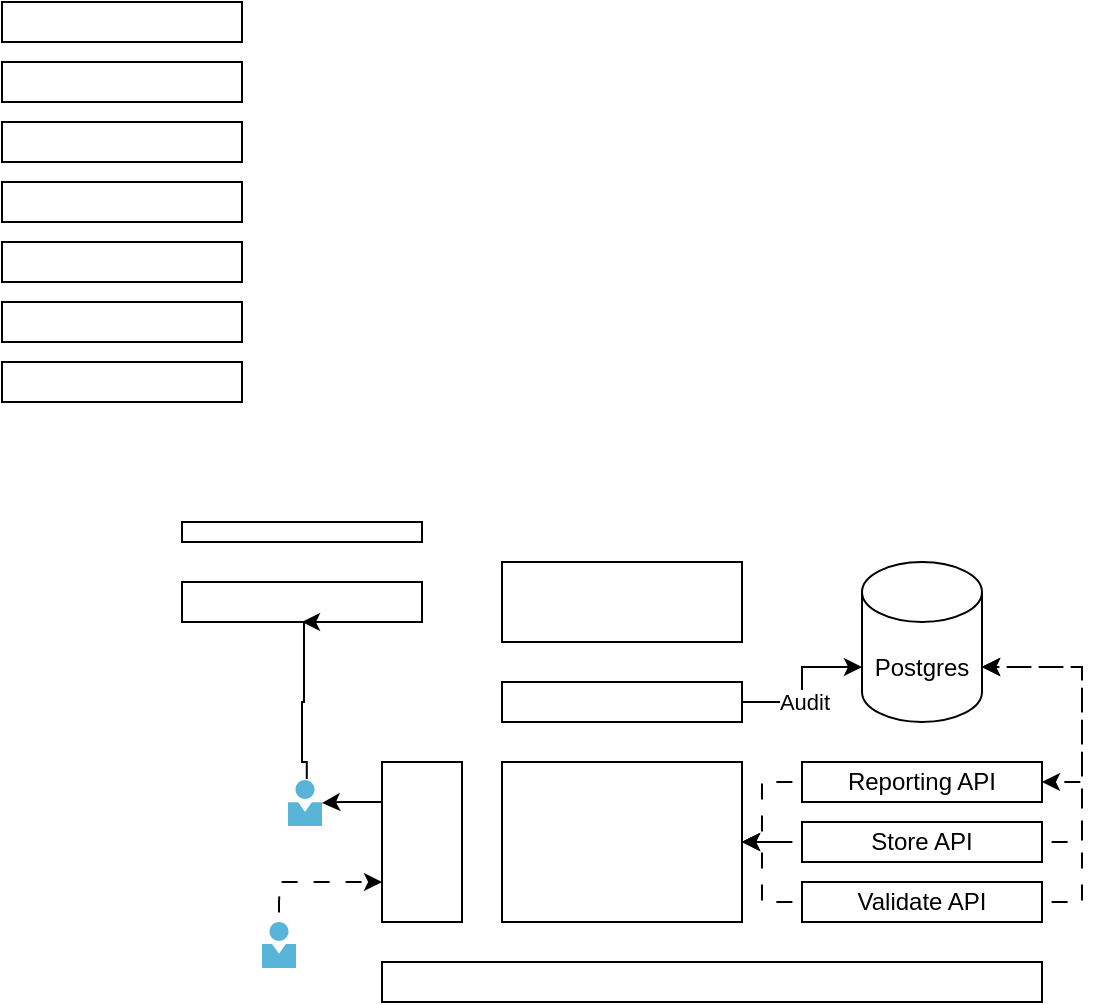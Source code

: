 <mxfile version="26.2.14">
  <diagram name="Page-1" id="jxMB_8JDx-QaIYdoYpCV">
    <mxGraphModel dx="810" dy="430" grid="1" gridSize="10" guides="1" tooltips="1" connect="1" arrows="1" fold="1" page="1" pageScale="1" pageWidth="850" pageHeight="1100" math="0" shadow="0">
      <root>
        <mxCell id="0" />
        <mxCell id="1" parent="0" />
        <mxCell id="yAZzmOoUf0Eia2lXk-8_-1" value="" style="rounded=0;whiteSpace=wrap;html=1;" vertex="1" parent="1">
          <mxGeometry x="310" y="470" width="120" height="80" as="geometry" />
        </mxCell>
        <mxCell id="yAZzmOoUf0Eia2lXk-8_-27" value="" style="edgeStyle=orthogonalEdgeStyle;rounded=0;orthogonalLoop=1;jettySize=auto;html=1;exitX=0;exitY=0.25;exitDx=0;exitDy=0;" edge="1" parent="1" source="yAZzmOoUf0Eia2lXk-8_-2" target="yAZzmOoUf0Eia2lXk-8_-20">
          <mxGeometry relative="1" as="geometry" />
        </mxCell>
        <mxCell id="yAZzmOoUf0Eia2lXk-8_-2" value="" style="rounded=0;whiteSpace=wrap;html=1;" vertex="1" parent="1">
          <mxGeometry x="250" y="470" width="40" height="80" as="geometry" />
        </mxCell>
        <mxCell id="yAZzmOoUf0Eia2lXk-8_-3" value="" style="rounded=0;whiteSpace=wrap;html=1;" vertex="1" parent="1">
          <mxGeometry x="250" y="570" width="330" height="20" as="geometry" />
        </mxCell>
        <mxCell id="yAZzmOoUf0Eia2lXk-8_-35" style="edgeStyle=orthogonalEdgeStyle;rounded=0;orthogonalLoop=1;jettySize=auto;html=1;exitX=0;exitY=0.5;exitDx=0;exitDy=0;flowAnimation=1;" edge="1" parent="1" source="yAZzmOoUf0Eia2lXk-8_-4" target="yAZzmOoUf0Eia2lXk-8_-1">
          <mxGeometry relative="1" as="geometry" />
        </mxCell>
        <mxCell id="yAZzmOoUf0Eia2lXk-8_-4" value="Validate API" style="rounded=0;whiteSpace=wrap;html=1;" vertex="1" parent="1">
          <mxGeometry x="460" y="530" width="120" height="20" as="geometry" />
        </mxCell>
        <mxCell id="yAZzmOoUf0Eia2lXk-8_-37" value="" style="edgeStyle=orthogonalEdgeStyle;rounded=0;orthogonalLoop=1;jettySize=auto;html=1;entryX=1;entryY=0.5;entryDx=0;entryDy=0;flowAnimation=1;" edge="1" parent="1" source="yAZzmOoUf0Eia2lXk-8_-5" target="yAZzmOoUf0Eia2lXk-8_-1">
          <mxGeometry relative="1" as="geometry" />
        </mxCell>
        <mxCell id="yAZzmOoUf0Eia2lXk-8_-5" value="Reporting API" style="rounded=0;whiteSpace=wrap;html=1;" vertex="1" parent="1">
          <mxGeometry x="460" y="470" width="120" height="20" as="geometry" />
        </mxCell>
        <mxCell id="yAZzmOoUf0Eia2lXk-8_-36" value="" style="edgeStyle=orthogonalEdgeStyle;rounded=0;orthogonalLoop=1;jettySize=auto;html=1;flowAnimation=1;" edge="1" parent="1" source="yAZzmOoUf0Eia2lXk-8_-6" target="yAZzmOoUf0Eia2lXk-8_-1">
          <mxGeometry relative="1" as="geometry" />
        </mxCell>
        <mxCell id="yAZzmOoUf0Eia2lXk-8_-6" value="Store API" style="rounded=0;whiteSpace=wrap;html=1;" vertex="1" parent="1">
          <mxGeometry x="460" y="500" width="120" height="20" as="geometry" />
        </mxCell>
        <mxCell id="yAZzmOoUf0Eia2lXk-8_-7" value="" style="rounded=0;whiteSpace=wrap;html=1;" vertex="1" parent="1">
          <mxGeometry x="310" y="430" width="120" height="20" as="geometry" />
        </mxCell>
        <mxCell id="yAZzmOoUf0Eia2lXk-8_-8" value="" style="rounded=0;whiteSpace=wrap;html=1;" vertex="1" parent="1">
          <mxGeometry x="310" y="370" width="120" height="40" as="geometry" />
        </mxCell>
        <mxCell id="yAZzmOoUf0Eia2lXk-8_-9" value="" style="rounded=0;whiteSpace=wrap;html=1;" vertex="1" parent="1">
          <mxGeometry x="150" y="380" width="120" height="20" as="geometry" />
        </mxCell>
        <mxCell id="yAZzmOoUf0Eia2lXk-8_-10" value="" style="rounded=0;whiteSpace=wrap;html=1;" vertex="1" parent="1">
          <mxGeometry x="150" y="350" width="120" height="10" as="geometry" />
        </mxCell>
        <mxCell id="yAZzmOoUf0Eia2lXk-8_-13" value="" style="rounded=0;whiteSpace=wrap;html=1;" vertex="1" parent="1">
          <mxGeometry x="60" y="90" width="120" height="20" as="geometry" />
        </mxCell>
        <mxCell id="yAZzmOoUf0Eia2lXk-8_-14" value="" style="rounded=0;whiteSpace=wrap;html=1;" vertex="1" parent="1">
          <mxGeometry x="60" y="120" width="120" height="20" as="geometry" />
        </mxCell>
        <mxCell id="yAZzmOoUf0Eia2lXk-8_-15" value="" style="rounded=0;whiteSpace=wrap;html=1;" vertex="1" parent="1">
          <mxGeometry x="60" y="270" width="120" height="20" as="geometry" />
        </mxCell>
        <mxCell id="yAZzmOoUf0Eia2lXk-8_-16" value="" style="rounded=0;whiteSpace=wrap;html=1;" vertex="1" parent="1">
          <mxGeometry x="60" y="240" width="120" height="20" as="geometry" />
        </mxCell>
        <mxCell id="yAZzmOoUf0Eia2lXk-8_-17" value="" style="rounded=0;whiteSpace=wrap;html=1;" vertex="1" parent="1">
          <mxGeometry x="60" y="210" width="120" height="20" as="geometry" />
        </mxCell>
        <mxCell id="yAZzmOoUf0Eia2lXk-8_-18" value="" style="rounded=0;whiteSpace=wrap;html=1;" vertex="1" parent="1">
          <mxGeometry x="60" y="180" width="120" height="20" as="geometry" />
        </mxCell>
        <mxCell id="yAZzmOoUf0Eia2lXk-8_-19" value="" style="rounded=0;whiteSpace=wrap;html=1;" vertex="1" parent="1">
          <mxGeometry x="60" y="150" width="120" height="20" as="geometry" />
        </mxCell>
        <mxCell id="yAZzmOoUf0Eia2lXk-8_-29" value="" style="edgeStyle=orthogonalEdgeStyle;rounded=0;orthogonalLoop=1;jettySize=auto;html=1;exitX=0.552;exitY=-0.023;exitDx=0;exitDy=0;exitPerimeter=0;" edge="1" parent="1" source="yAZzmOoUf0Eia2lXk-8_-20">
          <mxGeometry relative="1" as="geometry">
            <mxPoint x="210" y="400" as="targetPoint" />
            <Array as="points">
              <mxPoint x="212" y="470" />
              <mxPoint x="210" y="470" />
              <mxPoint x="210" y="440" />
              <mxPoint x="211" y="440" />
              <mxPoint x="211" y="400" />
            </Array>
          </mxGeometry>
        </mxCell>
        <mxCell id="yAZzmOoUf0Eia2lXk-8_-20" value="" style="image;sketch=0;aspect=fixed;html=1;points=[];align=center;fontSize=12;image=img/lib/mscae/Person.svg;" vertex="1" parent="1">
          <mxGeometry x="203" y="479.03" width="17" height="22.97" as="geometry" />
        </mxCell>
        <mxCell id="yAZzmOoUf0Eia2lXk-8_-25" style="edgeStyle=orthogonalEdgeStyle;rounded=0;orthogonalLoop=1;jettySize=auto;html=1;entryX=0;entryY=0.75;entryDx=0;entryDy=0;flowAnimation=1;" edge="1" parent="1" source="yAZzmOoUf0Eia2lXk-8_-23" target="yAZzmOoUf0Eia2lXk-8_-2">
          <mxGeometry relative="1" as="geometry">
            <Array as="points">
              <mxPoint x="199" y="540" />
              <mxPoint x="199" y="540" />
              <mxPoint x="199" y="530" />
            </Array>
          </mxGeometry>
        </mxCell>
        <mxCell id="yAZzmOoUf0Eia2lXk-8_-23" value="" style="image;sketch=0;aspect=fixed;html=1;points=[];align=center;fontSize=12;image=img/lib/mscae/Person.svg;" vertex="1" parent="1">
          <mxGeometry x="190" y="550" width="17" height="22.97" as="geometry" />
        </mxCell>
        <mxCell id="yAZzmOoUf0Eia2lXk-8_-30" value="Postgres" style="shape=cylinder3;whiteSpace=wrap;html=1;boundedLbl=1;backgroundOutline=1;size=15;" vertex="1" parent="1">
          <mxGeometry x="490" y="370" width="60" height="80" as="geometry" />
        </mxCell>
        <mxCell id="yAZzmOoUf0Eia2lXk-8_-31" style="edgeStyle=orthogonalEdgeStyle;rounded=0;orthogonalLoop=1;jettySize=auto;html=1;entryX=0;entryY=0;entryDx=0;entryDy=52.5;entryPerimeter=0;" edge="1" parent="1" source="yAZzmOoUf0Eia2lXk-8_-7" target="yAZzmOoUf0Eia2lXk-8_-30">
          <mxGeometry relative="1" as="geometry" />
        </mxCell>
        <mxCell id="yAZzmOoUf0Eia2lXk-8_-32" value="Audit" style="edgeLabel;html=1;align=center;verticalAlign=middle;resizable=0;points=[];" vertex="1" connectable="0" parent="yAZzmOoUf0Eia2lXk-8_-31">
          <mxGeometry x="-0.735" y="-1" relative="1" as="geometry">
            <mxPoint x="20" y="-1" as="offset" />
          </mxGeometry>
        </mxCell>
        <mxCell id="yAZzmOoUf0Eia2lXk-8_-38" style="edgeStyle=orthogonalEdgeStyle;rounded=0;orthogonalLoop=1;jettySize=auto;html=1;entryX=1;entryY=0;entryDx=0;entryDy=52.5;entryPerimeter=0;exitX=1;exitY=0.5;exitDx=0;exitDy=0;flowAnimation=1;" edge="1" parent="1" source="yAZzmOoUf0Eia2lXk-8_-6" target="yAZzmOoUf0Eia2lXk-8_-30">
          <mxGeometry relative="1" as="geometry" />
        </mxCell>
        <mxCell id="yAZzmOoUf0Eia2lXk-8_-39" style="edgeStyle=orthogonalEdgeStyle;rounded=0;orthogonalLoop=1;jettySize=auto;html=1;entryX=1;entryY=0;entryDx=0;entryDy=52.5;entryPerimeter=0;exitX=1;exitY=0.5;exitDx=0;exitDy=0;flowAnimation=1;startArrow=classic;startFill=1;" edge="1" parent="1" source="yAZzmOoUf0Eia2lXk-8_-5" target="yAZzmOoUf0Eia2lXk-8_-30">
          <mxGeometry relative="1" as="geometry" />
        </mxCell>
        <mxCell id="yAZzmOoUf0Eia2lXk-8_-40" style="edgeStyle=orthogonalEdgeStyle;rounded=0;orthogonalLoop=1;jettySize=auto;html=1;entryX=1;entryY=0;entryDx=0;entryDy=52.5;entryPerimeter=0;exitX=1;exitY=0.5;exitDx=0;exitDy=0;flowAnimation=1;" edge="1" parent="1" source="yAZzmOoUf0Eia2lXk-8_-4" target="yAZzmOoUf0Eia2lXk-8_-30">
          <mxGeometry relative="1" as="geometry" />
        </mxCell>
      </root>
    </mxGraphModel>
  </diagram>
</mxfile>

